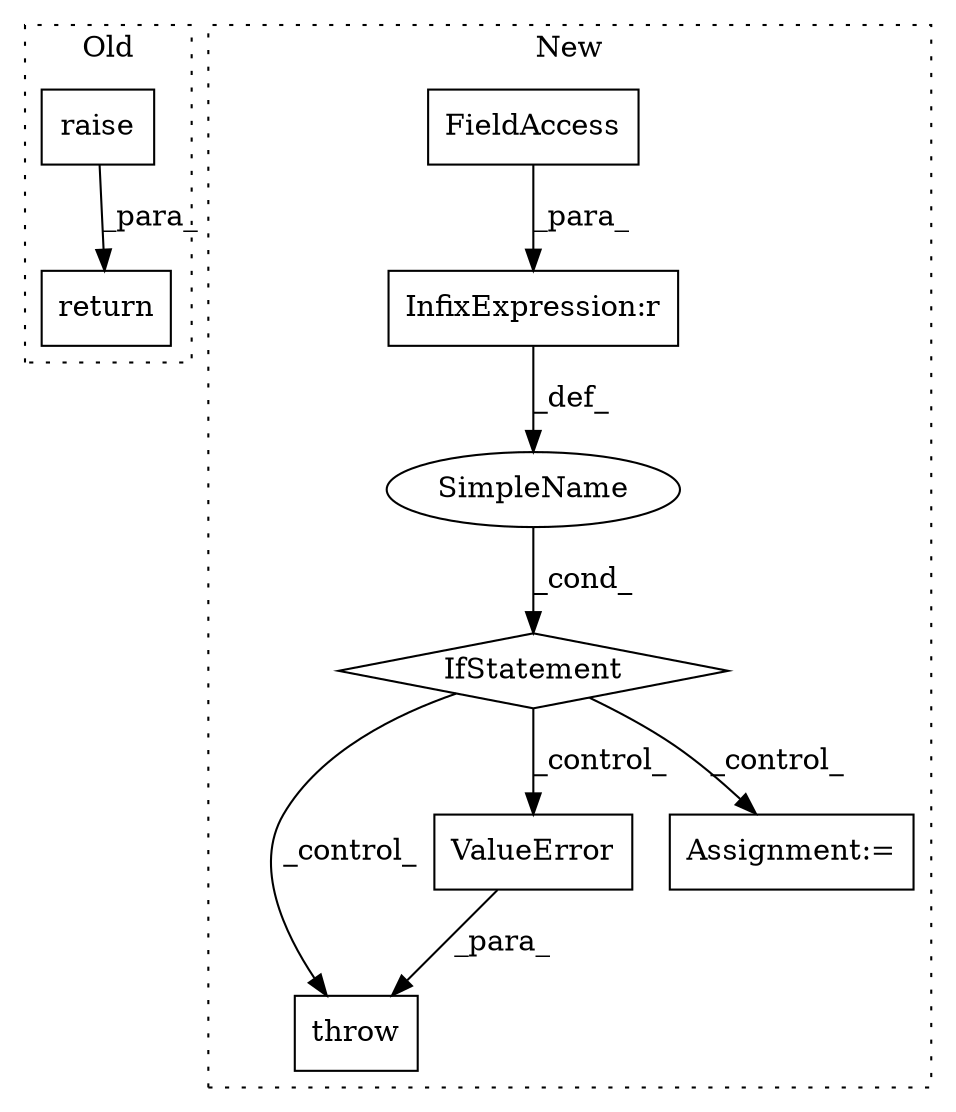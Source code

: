 digraph G {
subgraph cluster0 {
1 [label="raise" a="32" s="2181,2194" l="6,1" shape="box"];
8 [label="return" a="41" s="2174" l="7" shape="box"];
label = "Old";
style="dotted";
}
subgraph cluster1 {
2 [label="throw" a="53" s="2871" l="6" shape="box"];
3 [label="IfStatement" a="25" s="2108,2136" l="4,2" shape="diamond"];
4 [label="SimpleName" a="42" s="" l="" shape="ellipse"];
5 [label="ValueError" a="32" s="2877,2913" l="11,1" shape="box"];
6 [label="Assignment:=" a="7" s="2638" l="2" shape="box"];
7 [label="InfixExpression:r" a="27" s="2124" l="4" shape="box"];
9 [label="FieldAccess" a="22" s="2112" l="12" shape="box"];
label = "New";
style="dotted";
}
1 -> 8 [label="_para_"];
3 -> 6 [label="_control_"];
3 -> 2 [label="_control_"];
3 -> 5 [label="_control_"];
4 -> 3 [label="_cond_"];
5 -> 2 [label="_para_"];
7 -> 4 [label="_def_"];
9 -> 7 [label="_para_"];
}